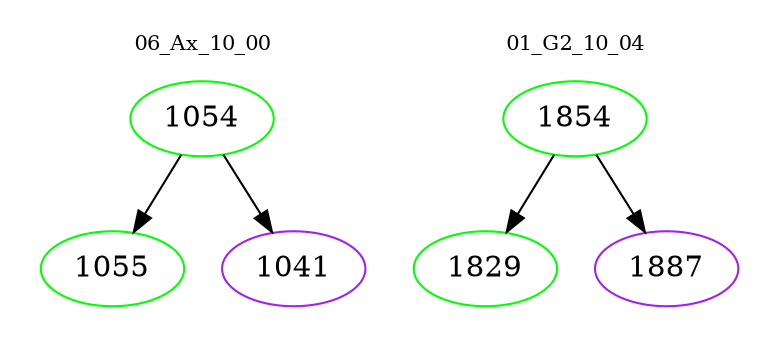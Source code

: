 digraph{
subgraph cluster_0 {
color = white
label = "06_Ax_10_00";
fontsize=10;
T0_1054 [label="1054", color="green"]
T0_1054 -> T0_1055 [color="black"]
T0_1055 [label="1055", color="green"]
T0_1054 -> T0_1041 [color="black"]
T0_1041 [label="1041", color="purple"]
}
subgraph cluster_1 {
color = white
label = "01_G2_10_04";
fontsize=10;
T1_1854 [label="1854", color="green"]
T1_1854 -> T1_1829 [color="black"]
T1_1829 [label="1829", color="green"]
T1_1854 -> T1_1887 [color="black"]
T1_1887 [label="1887", color="purple"]
}
}
